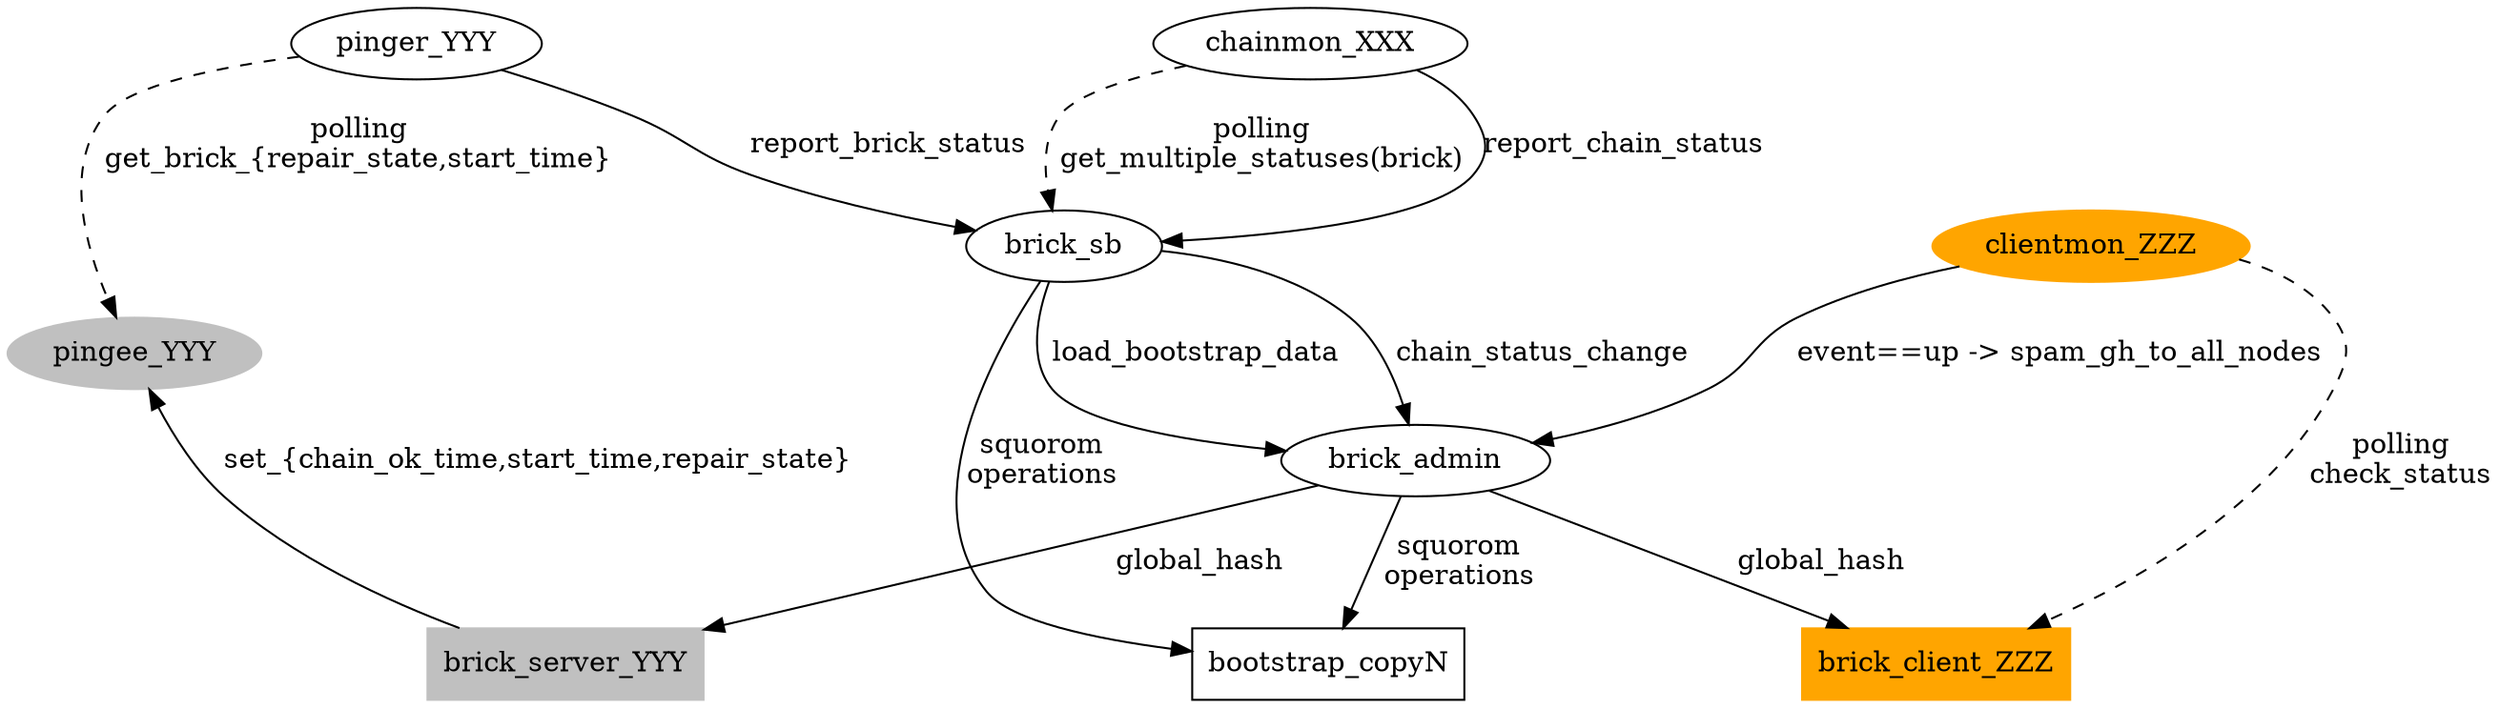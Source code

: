 
//
// Copyright (c) 2005-2010 Gemini Mobile Technologies, Inc.  All rights reserved.
//
// Licensed under the Apache License, Version 2.0 (the "License");
// you may not use this file except in compliance with the License.
// You may obtain a copy of the License at
//
//     http://www.apache.org/licenses/LICENSE-2.0
//
// Unless required by applicable law or agreed to in writing, software
// distributed under the License is distributed on an "AS IS" BASIS,
// WITHOUT WARRANTIES OR CONDITIONS OF ANY KIND, either express or implied.
// See the License for the specific language governing permissions and
// limitations under the License.
//

digraph data_flow {
	node [shape="ellipse"];
        nodesep = 0.5;
	{rank="source"; pinger_YYY; chainmon_XXX; };
	{rank="sink"; bootstrap_copyN; };
	// misc
	bootstrap_copyN [shape="record"];
	// servers
        subgraph servers1 {
		node [style=filled, color=grey];
		{rank=sink; brick_server_YYY};
		pingee_YYY;
		brick_server_YYY [shape="record"];
		brick_server_YYY -> pingee_YYY [label="set_{chain_ok_time,start_time,repair_state}"];
	}
	// clients
        subgraph clients1 {
		node [style=filled, color=orange];
		{rank=sink; brick_client_ZZZ};
		clientmon_ZZZ;
		brick_client_ZZZ [shape="record"];
		clientmon_ZZZ -> brick_client_ZZZ [style="dashed", label="polling\ncheck_status"];
	}
	// chain monitor
	chainmon_XXX -> brick_sb [style="dashed", label="polling\nget_multiple_statuses(brick)"];
	chainmon_XXX -> brick_sb [label="report_chain_status"];
	// client monitor
	clientmon_ZZZ -> brick_admin [label="event==up -> spam_gh_to_all_nodes"];
	// pinger -> pingee -> brick_server
	pinger_YYY -> brick_sb [label="report_brick_status"];
	pinger_YYY -> pingee_YYY [style="dashed", label="polling\nget_brick_{repair_state,start_time}"];
	// scoreboard
	brick_sb -> bootstrap_copyN [label="squorom\noperations"];
	brick_sb -> brick_admin [label="load_bootstrap_data"];
	brick_sb -> brick_admin [label="chain_status_change"];
	// admin
	brick_admin -> bootstrap_copyN [label="squorom\noperations"];
	brick_admin -> brick_client_ZZZ [label="global_hash"];
	brick_admin -> brick_server_YYY [label="global_hash"];
}
